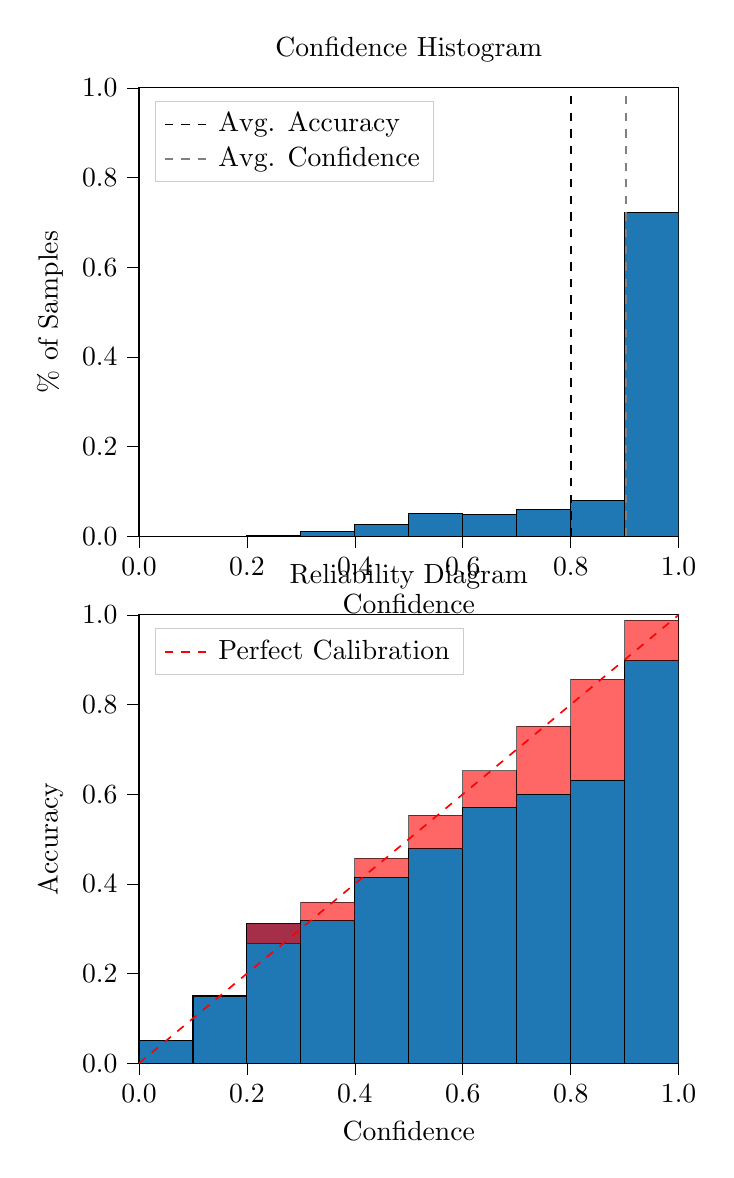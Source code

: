 % This file was created by tikzplotlib v0.9.8.
\begin{tikzpicture}

\definecolor{color0}{rgb}{0.122,0.467,0.706}

\begin{groupplot}[group style={group size=1 by 2}]
\nextgroupplot[
legend cell align={left},
legend style={
  fill opacity=0.8,
  draw opacity=1,
  text opacity=1,
  at={(0.03,0.97)},
  anchor=north west,
  draw=white!80!black
},
tick align=outside,
tick pos=left,
title={Confidence Histogram},
x grid style={white!69.02!black},
xlabel={Confidence},
xmin=0, xmax=1,
xtick style={color=black},
xtick={0,0.2,0.4,0.6,0.8,1},
xticklabels={0.0,0.2,0.4,0.6,0.8,1.0},
y grid style={white!69.02!black},
ylabel={\% of Samples},
ymin=0, ymax=1,
ytick style={color=black},
ytick={0,0.2,0.4,0.6,0.8,1},
yticklabels={0.0,0.2,0.4,0.6,0.8,1.0}
]
\draw[draw=black,fill=color0] (axis cs:-6.939e-18,0) rectangle (axis cs:0.1,0);
\draw[draw=black,fill=color0] (axis cs:0.1,0) rectangle (axis cs:0.2,0);
\draw[draw=black,fill=color0] (axis cs:0.2,0) rectangle (axis cs:0.3,0.002);
\draw[draw=black,fill=color0] (axis cs:0.3,0) rectangle (axis cs:0.4,0.011);
\draw[draw=black,fill=color0] (axis cs:0.4,0) rectangle (axis cs:0.5,0.027);
\draw[draw=black,fill=color0] (axis cs:0.5,0) rectangle (axis cs:0.6,0.05);
\draw[draw=black,fill=color0] (axis cs:0.6,0) rectangle (axis cs:0.7,0.049);
\draw[draw=black,fill=color0] (axis cs:0.7,0) rectangle (axis cs:0.8,0.06);
\draw[draw=black,fill=color0] (axis cs:0.8,0) rectangle (axis cs:0.9,0.079);
\draw[draw=black,fill=color0] (axis cs:0.9,0) rectangle (axis cs:1,0.722);
\addplot [semithick, black, dashed]
table {%
0.801 0
0.801 1
};
\addlegendentry{Avg. Accuracy}
\addplot [semithick, white!50.196!black, dashed]
table {%
0.903 0
0.903 1
};
\addlegendentry{Avg. Confidence}

\nextgroupplot[
legend cell align={left},
legend style={
  fill opacity=0.8,
  draw opacity=1,
  text opacity=1,
  at={(0.03,0.97)},
  anchor=north west,
  draw=white!80!black
},
tick align=outside,
tick pos=left,
title={Reliability Diagram},
x grid style={white!69.02!black},
xlabel={Confidence},
xmin=0, xmax=1,
xtick style={color=black},
xtick={0,0.2,0.4,0.6,0.8,1},
xticklabels={0.0,0.2,0.4,0.6,0.8,1.0},
y grid style={white!69.02!black},
ylabel={Accuracy},
ymin=0, ymax=1,
ytick style={color=black},
ytick={0,0.2,0.4,0.6,0.8,1},
yticklabels={0.0,0.2,0.4,0.6,0.8,1.0}
]
\draw[draw=black,fill=color0] (axis cs:-6.939e-18,0) rectangle (axis cs:0.1,0.05);
\draw[draw=black,fill=color0] (axis cs:0.1,0) rectangle (axis cs:0.2,0.15);
\draw[draw=black,fill=color0] (axis cs:0.2,0) rectangle (axis cs:0.3,0.312);
\draw[draw=black,fill=color0] (axis cs:0.3,0) rectangle (axis cs:0.4,0.318);
\draw[draw=black,fill=color0] (axis cs:0.4,0) rectangle (axis cs:0.5,0.415);
\draw[draw=black,fill=color0] (axis cs:0.5,0) rectangle (axis cs:0.6,0.479);
\draw[draw=black,fill=color0] (axis cs:0.6,0) rectangle (axis cs:0.7,0.571);
\draw[draw=black,fill=color0] (axis cs:0.7,0) rectangle (axis cs:0.8,0.6);
\draw[draw=black,fill=color0] (axis cs:0.8,0) rectangle (axis cs:0.9,0.631);
\draw[draw=black,fill=color0] (axis cs:0.9,0) rectangle (axis cs:1,0.898);
\draw[draw=black,fill=red,opacity=0.6] (axis cs:-6.939e-18,0.05) rectangle (axis cs:0.1,0.05);
\draw[draw=black,fill=red,opacity=0.6] (axis cs:0.1,0.15) rectangle (axis cs:0.2,0.15);
\draw[draw=black,fill=red,opacity=0.6] (axis cs:0.2,0.312) rectangle (axis cs:0.3,0.268);
\draw[draw=black,fill=red,opacity=0.6] (axis cs:0.3,0.318) rectangle (axis cs:0.4,0.359);
\draw[draw=black,fill=red,opacity=0.6] (axis cs:0.4,0.415) rectangle (axis cs:0.5,0.457);
\draw[draw=black,fill=red,opacity=0.6] (axis cs:0.5,0.479) rectangle (axis cs:0.6,0.553);
\draw[draw=black,fill=red,opacity=0.6] (axis cs:0.6,0.571) rectangle (axis cs:0.7,0.652);
\draw[draw=black,fill=red,opacity=0.6] (axis cs:0.7,0.6) rectangle (axis cs:0.8,0.752);
\draw[draw=black,fill=red,opacity=0.6] (axis cs:0.8,0.631) rectangle (axis cs:0.9,0.856);
\draw[draw=black,fill=red,opacity=0.6] (axis cs:0.9,0.898) rectangle (axis cs:1,0.988);
\addplot [semithick, red, dashed]
table {%
0 0
1 1
};
\addlegendentry{Perfect Calibration}
\end{groupplot}

\end{tikzpicture}
